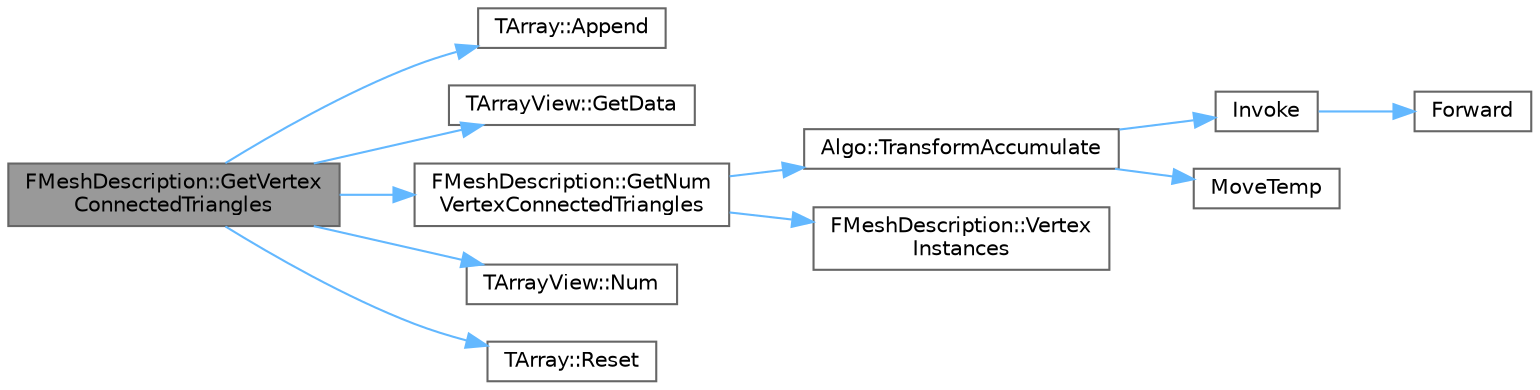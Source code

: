 digraph "FMeshDescription::GetVertexConnectedTriangles"
{
 // INTERACTIVE_SVG=YES
 // LATEX_PDF_SIZE
  bgcolor="transparent";
  edge [fontname=Helvetica,fontsize=10,labelfontname=Helvetica,labelfontsize=10];
  node [fontname=Helvetica,fontsize=10,shape=box,height=0.2,width=0.4];
  rankdir="LR";
  Node1 [id="Node000001",label="FMeshDescription::GetVertex\lConnectedTriangles",height=0.2,width=0.4,color="gray40", fillcolor="grey60", style="filled", fontcolor="black",tooltip="Populates the passed array of TriangleIDs with the triangles connected to this vertex."];
  Node1 -> Node2 [id="edge1_Node000001_Node000002",color="steelblue1",style="solid",tooltip=" "];
  Node2 [id="Node000002",label="TArray::Append",height=0.2,width=0.4,color="grey40", fillcolor="white", style="filled",URL="$d4/d52/classTArray.html#a74ede47cac56b1d41830719f29a4882d",tooltip="Appends the specified array to this array."];
  Node1 -> Node3 [id="edge2_Node000001_Node000003",color="steelblue1",style="solid",tooltip=" "];
  Node3 [id="Node000003",label="TArrayView::GetData",height=0.2,width=0.4,color="grey40", fillcolor="white", style="filled",URL="$db/d13/classTArrayView.html#ae2227ee6ed89357dca7a606878e67343",tooltip="Helper function for returning a typed pointer to the first array entry."];
  Node1 -> Node4 [id="edge3_Node000001_Node000004",color="steelblue1",style="solid",tooltip=" "];
  Node4 [id="Node000004",label="FMeshDescription::GetNum\lVertexConnectedTriangles",height=0.2,width=0.4,color="grey40", fillcolor="white", style="filled",URL="$da/d5f/structFMeshDescription.html#a7277e9ad5bff323d569137e1aea0f5a4",tooltip="Returns number of triangles connected to this vertex."];
  Node4 -> Node5 [id="edge4_Node000004_Node000005",color="steelblue1",style="solid",tooltip=" "];
  Node5 [id="Node000005",label="Algo::TransformAccumulate",height=0.2,width=0.4,color="grey40", fillcolor="white", style="filled",URL="$db/d33/namespaceAlgo.html#aa56aeff8f75fb4125551282a4595a611",tooltip="Sums a range by applying MapOp to each element, and then summing the results."];
  Node5 -> Node6 [id="edge5_Node000005_Node000006",color="steelblue1",style="solid",tooltip=" "];
  Node6 [id="Node000006",label="Invoke",height=0.2,width=0.4,color="grey40", fillcolor="white", style="filled",URL="$d7/deb/Invoke_8h.html#a66d3e79358998f56001f20726270e390",tooltip="Invokes a callable with a set of arguments."];
  Node6 -> Node7 [id="edge6_Node000006_Node000007",color="steelblue1",style="solid",tooltip=" "];
  Node7 [id="Node000007",label="Forward",height=0.2,width=0.4,color="grey40", fillcolor="white", style="filled",URL="$d4/d24/UnrealTemplate_8h.html#a68f280c1d561a8899a1e9e3ea8405d00",tooltip="Forward will cast a reference to an rvalue reference."];
  Node5 -> Node8 [id="edge7_Node000005_Node000008",color="steelblue1",style="solid",tooltip=" "];
  Node8 [id="Node000008",label="MoveTemp",height=0.2,width=0.4,color="grey40", fillcolor="white", style="filled",URL="$d4/d24/UnrealTemplate_8h.html#ad5e6c049aeb9c9115fec514ba581dbb6",tooltip="MoveTemp will cast a reference to an rvalue reference."];
  Node4 -> Node9 [id="edge8_Node000004_Node000009",color="steelblue1",style="solid",tooltip=" "];
  Node9 [id="Node000009",label="FMeshDescription::Vertex\lInstances",height=0.2,width=0.4,color="grey40", fillcolor="white", style="filled",URL="$da/d5f/structFMeshDescription.html#a890f4e50d35b3bbc813dcefbf6dbf4cc",tooltip=" "];
  Node1 -> Node10 [id="edge9_Node000001_Node000010",color="steelblue1",style="solid",tooltip=" "];
  Node10 [id="Node000010",label="TArrayView::Num",height=0.2,width=0.4,color="grey40", fillcolor="white", style="filled",URL="$db/d13/classTArrayView.html#ae5b1658ae1312e54b0d669664cbf88ed",tooltip="Returns number of elements in array."];
  Node1 -> Node11 [id="edge10_Node000001_Node000011",color="steelblue1",style="solid",tooltip=" "];
  Node11 [id="Node000011",label="TArray::Reset",height=0.2,width=0.4,color="grey40", fillcolor="white", style="filled",URL="$d4/d52/classTArray.html#a246ab624b720b01fd83764700aab8cf9",tooltip="Same as empty, but doesn't change memory allocations, unless the new size is larger than the current ..."];
}
